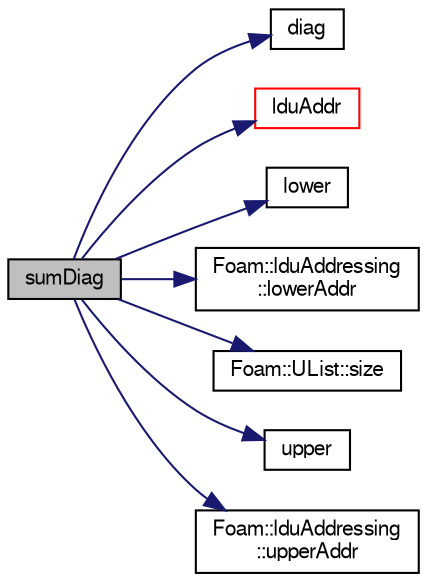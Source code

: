 digraph "sumDiag"
{
  bgcolor="transparent";
  edge [fontname="FreeSans",fontsize="10",labelfontname="FreeSans",labelfontsize="10"];
  node [fontname="FreeSans",fontsize="10",shape=record];
  rankdir="LR";
  Node1 [label="sumDiag",height=0.2,width=0.4,color="black", fillcolor="grey75", style="filled" fontcolor="black"];
  Node1 -> Node2 [color="midnightblue",fontsize="10",style="solid",fontname="FreeSans"];
  Node2 [label="diag",height=0.2,width=0.4,color="black",URL="$a01245.html#a9140aaa9630c2cba2fe28369a649f2f0"];
  Node1 -> Node3 [color="midnightblue",fontsize="10",style="solid",fontname="FreeSans"];
  Node3 [label="lduAddr",height=0.2,width=0.4,color="red",URL="$a01245.html#a4d0ef83ad6199d0b94d565de54a9eae5",tooltip="Return the LDU addressing. "];
  Node1 -> Node4 [color="midnightblue",fontsize="10",style="solid",fontname="FreeSans"];
  Node4 [label="lower",height=0.2,width=0.4,color="black",URL="$a01245.html#a734a4ef740d3c42f77537ecea178a161"];
  Node1 -> Node5 [color="midnightblue",fontsize="10",style="solid",fontname="FreeSans"];
  Node5 [label="Foam::lduAddressing\l::lowerAddr",height=0.2,width=0.4,color="black",URL="$a01240.html#acd71c2321f86cb61103e8d46142d19b3",tooltip="Return lower addressing. "];
  Node1 -> Node6 [color="midnightblue",fontsize="10",style="solid",fontname="FreeSans"];
  Node6 [label="Foam::UList::size",height=0.2,width=0.4,color="black",URL="$a02659.html#a723361dc2020160f5492e8fe2d09fa44",tooltip="Return the number of elements in the UList. "];
  Node1 -> Node7 [color="midnightblue",fontsize="10",style="solid",fontname="FreeSans"];
  Node7 [label="upper",height=0.2,width=0.4,color="black",URL="$a01245.html#a11672a767f497e24dce3ff31da13d9d0"];
  Node1 -> Node8 [color="midnightblue",fontsize="10",style="solid",fontname="FreeSans"];
  Node8 [label="Foam::lduAddressing\l::upperAddr",height=0.2,width=0.4,color="black",URL="$a01240.html#ac0baafb7743d958e9e27804c8c53f1b8",tooltip="Return upper addressing. "];
}

